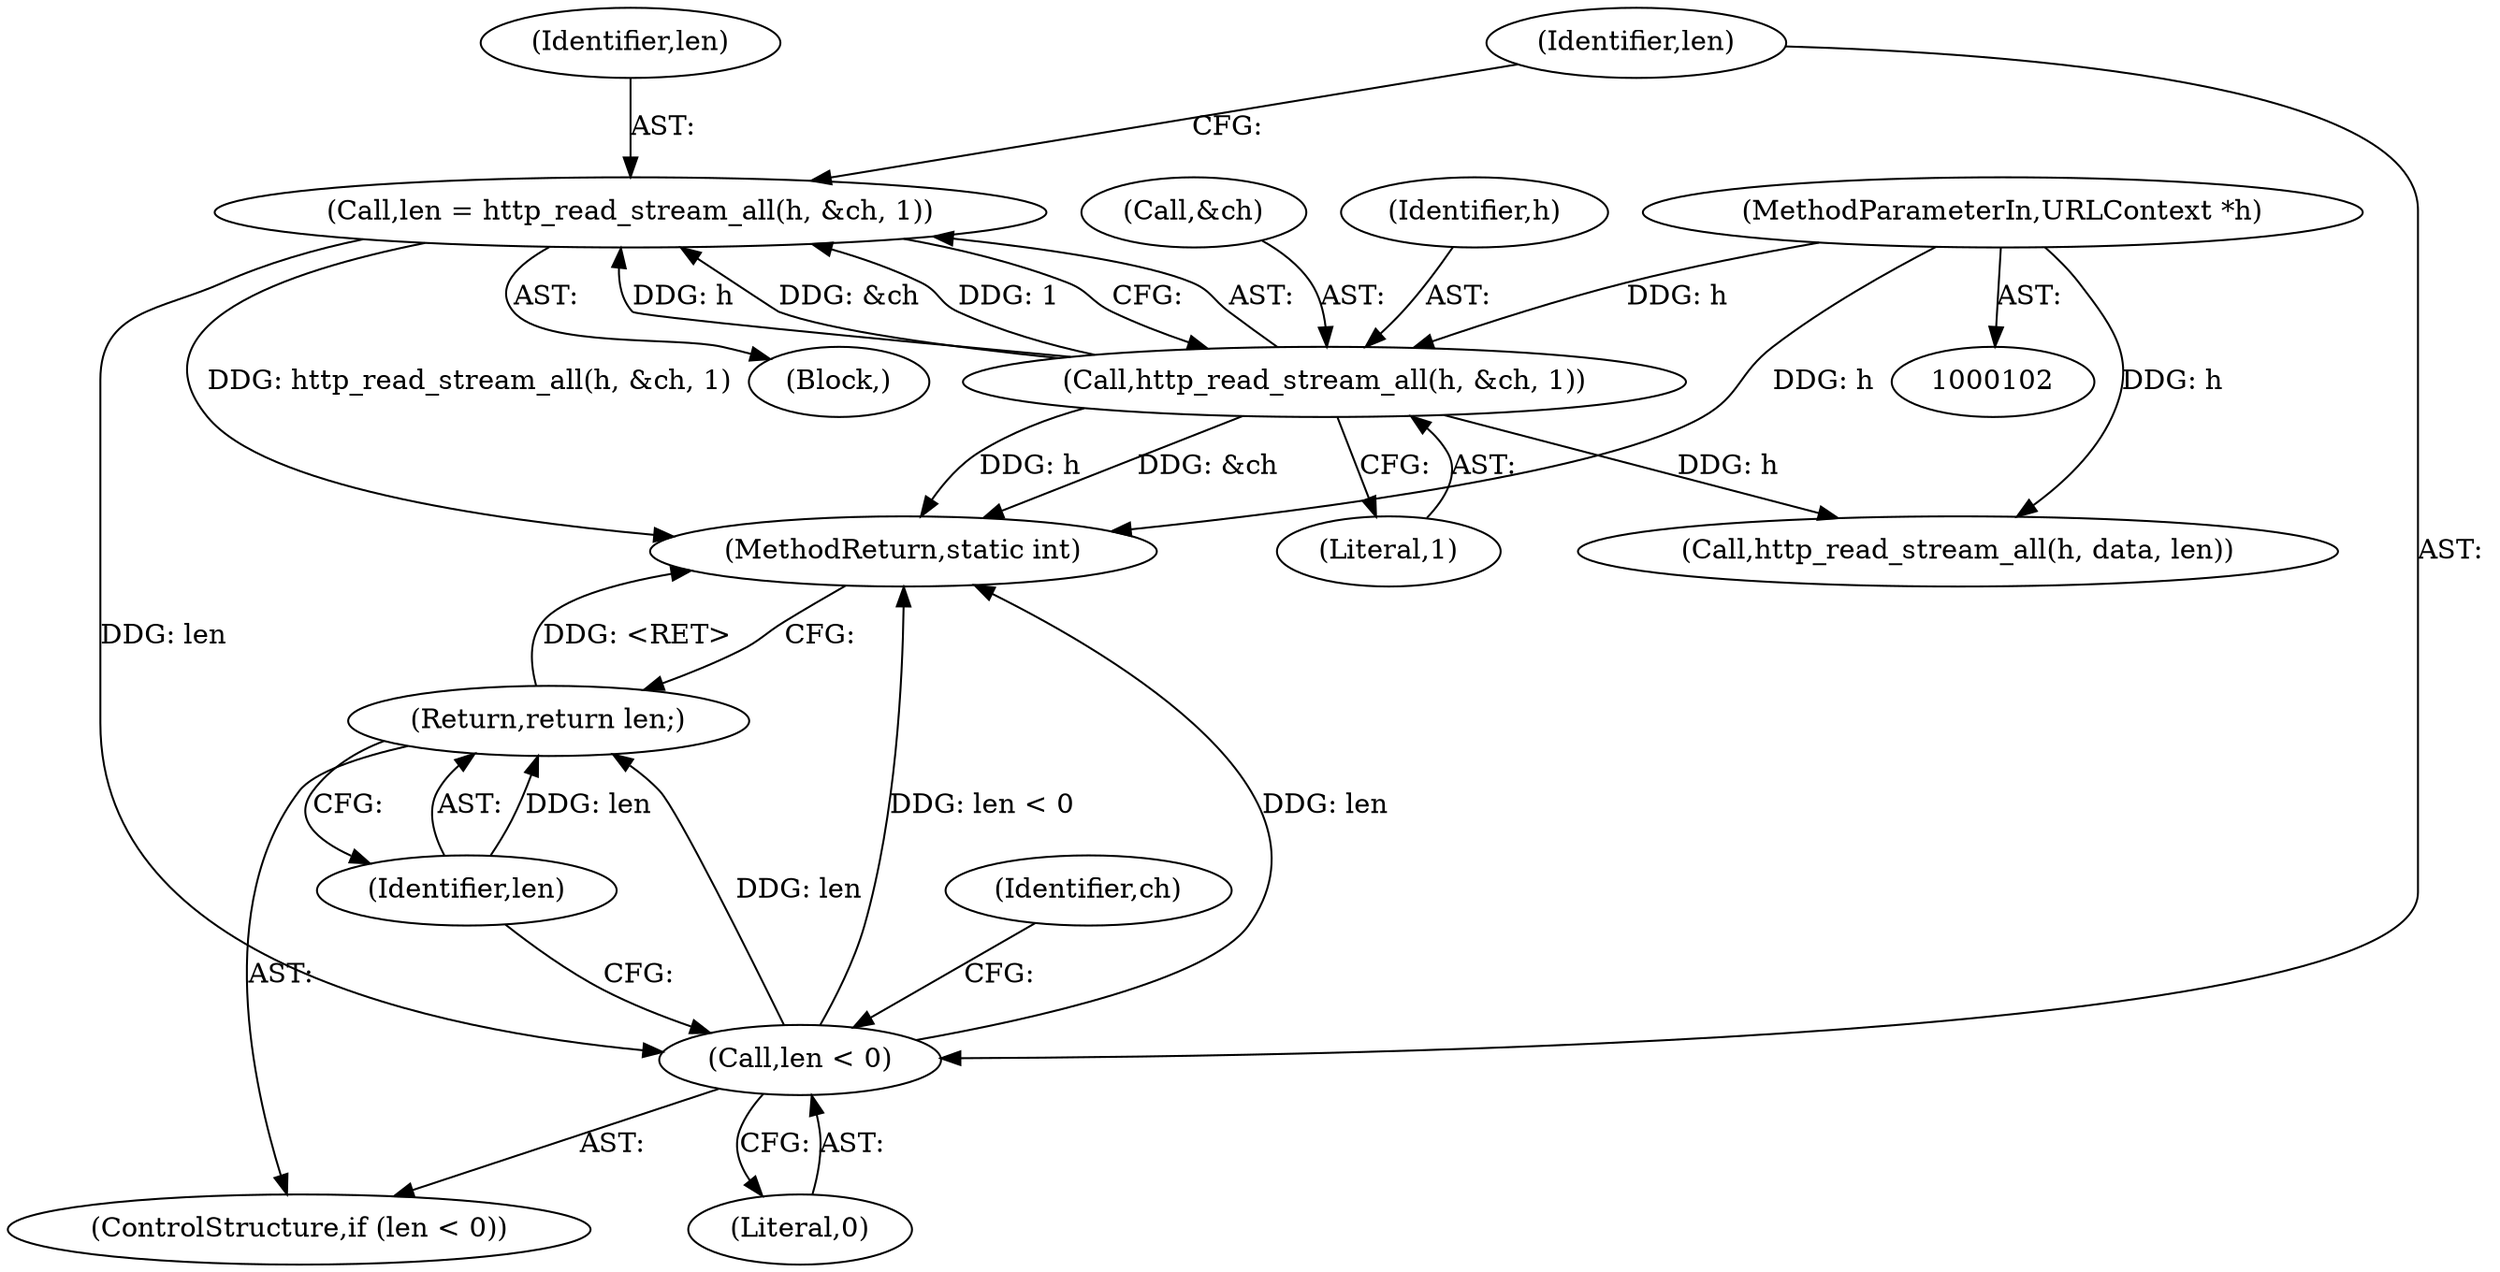digraph "0_FFmpeg_2a05c8f813de6f2278827734bf8102291e7484aa_8@API" {
"1000134" [label="(Call,len = http_read_stream_all(h, &ch, 1))"];
"1000136" [label="(Call,http_read_stream_all(h, &ch, 1))"];
"1000103" [label="(MethodParameterIn,URLContext *h)"];
"1000142" [label="(Call,len < 0)"];
"1000145" [label="(Return,return len;)"];
"1000131" [label="(Block,)"];
"1000145" [label="(Return,return len;)"];
"1000135" [label="(Identifier,len)"];
"1000103" [label="(MethodParameterIn,URLContext *h)"];
"1000134" [label="(Call,len = http_read_stream_all(h, &ch, 1))"];
"1000207" [label="(MethodReturn,static int)"];
"1000137" [label="(Identifier,h)"];
"1000161" [label="(Call,http_read_stream_all(h, data, len))"];
"1000136" [label="(Call,http_read_stream_all(h, &ch, 1))"];
"1000143" [label="(Identifier,len)"];
"1000141" [label="(ControlStructure,if (len < 0))"];
"1000138" [label="(Call,&ch)"];
"1000146" [label="(Identifier,len)"];
"1000149" [label="(Identifier,ch)"];
"1000144" [label="(Literal,0)"];
"1000140" [label="(Literal,1)"];
"1000142" [label="(Call,len < 0)"];
"1000134" -> "1000131"  [label="AST: "];
"1000134" -> "1000136"  [label="CFG: "];
"1000135" -> "1000134"  [label="AST: "];
"1000136" -> "1000134"  [label="AST: "];
"1000143" -> "1000134"  [label="CFG: "];
"1000134" -> "1000207"  [label="DDG: http_read_stream_all(h, &ch, 1)"];
"1000136" -> "1000134"  [label="DDG: h"];
"1000136" -> "1000134"  [label="DDG: &ch"];
"1000136" -> "1000134"  [label="DDG: 1"];
"1000134" -> "1000142"  [label="DDG: len"];
"1000136" -> "1000140"  [label="CFG: "];
"1000137" -> "1000136"  [label="AST: "];
"1000138" -> "1000136"  [label="AST: "];
"1000140" -> "1000136"  [label="AST: "];
"1000136" -> "1000207"  [label="DDG: &ch"];
"1000136" -> "1000207"  [label="DDG: h"];
"1000103" -> "1000136"  [label="DDG: h"];
"1000136" -> "1000161"  [label="DDG: h"];
"1000103" -> "1000102"  [label="AST: "];
"1000103" -> "1000207"  [label="DDG: h"];
"1000103" -> "1000161"  [label="DDG: h"];
"1000142" -> "1000141"  [label="AST: "];
"1000142" -> "1000144"  [label="CFG: "];
"1000143" -> "1000142"  [label="AST: "];
"1000144" -> "1000142"  [label="AST: "];
"1000146" -> "1000142"  [label="CFG: "];
"1000149" -> "1000142"  [label="CFG: "];
"1000142" -> "1000207"  [label="DDG: len < 0"];
"1000142" -> "1000207"  [label="DDG: len"];
"1000142" -> "1000145"  [label="DDG: len"];
"1000145" -> "1000141"  [label="AST: "];
"1000145" -> "1000146"  [label="CFG: "];
"1000146" -> "1000145"  [label="AST: "];
"1000207" -> "1000145"  [label="CFG: "];
"1000145" -> "1000207"  [label="DDG: <RET>"];
"1000146" -> "1000145"  [label="DDG: len"];
}

